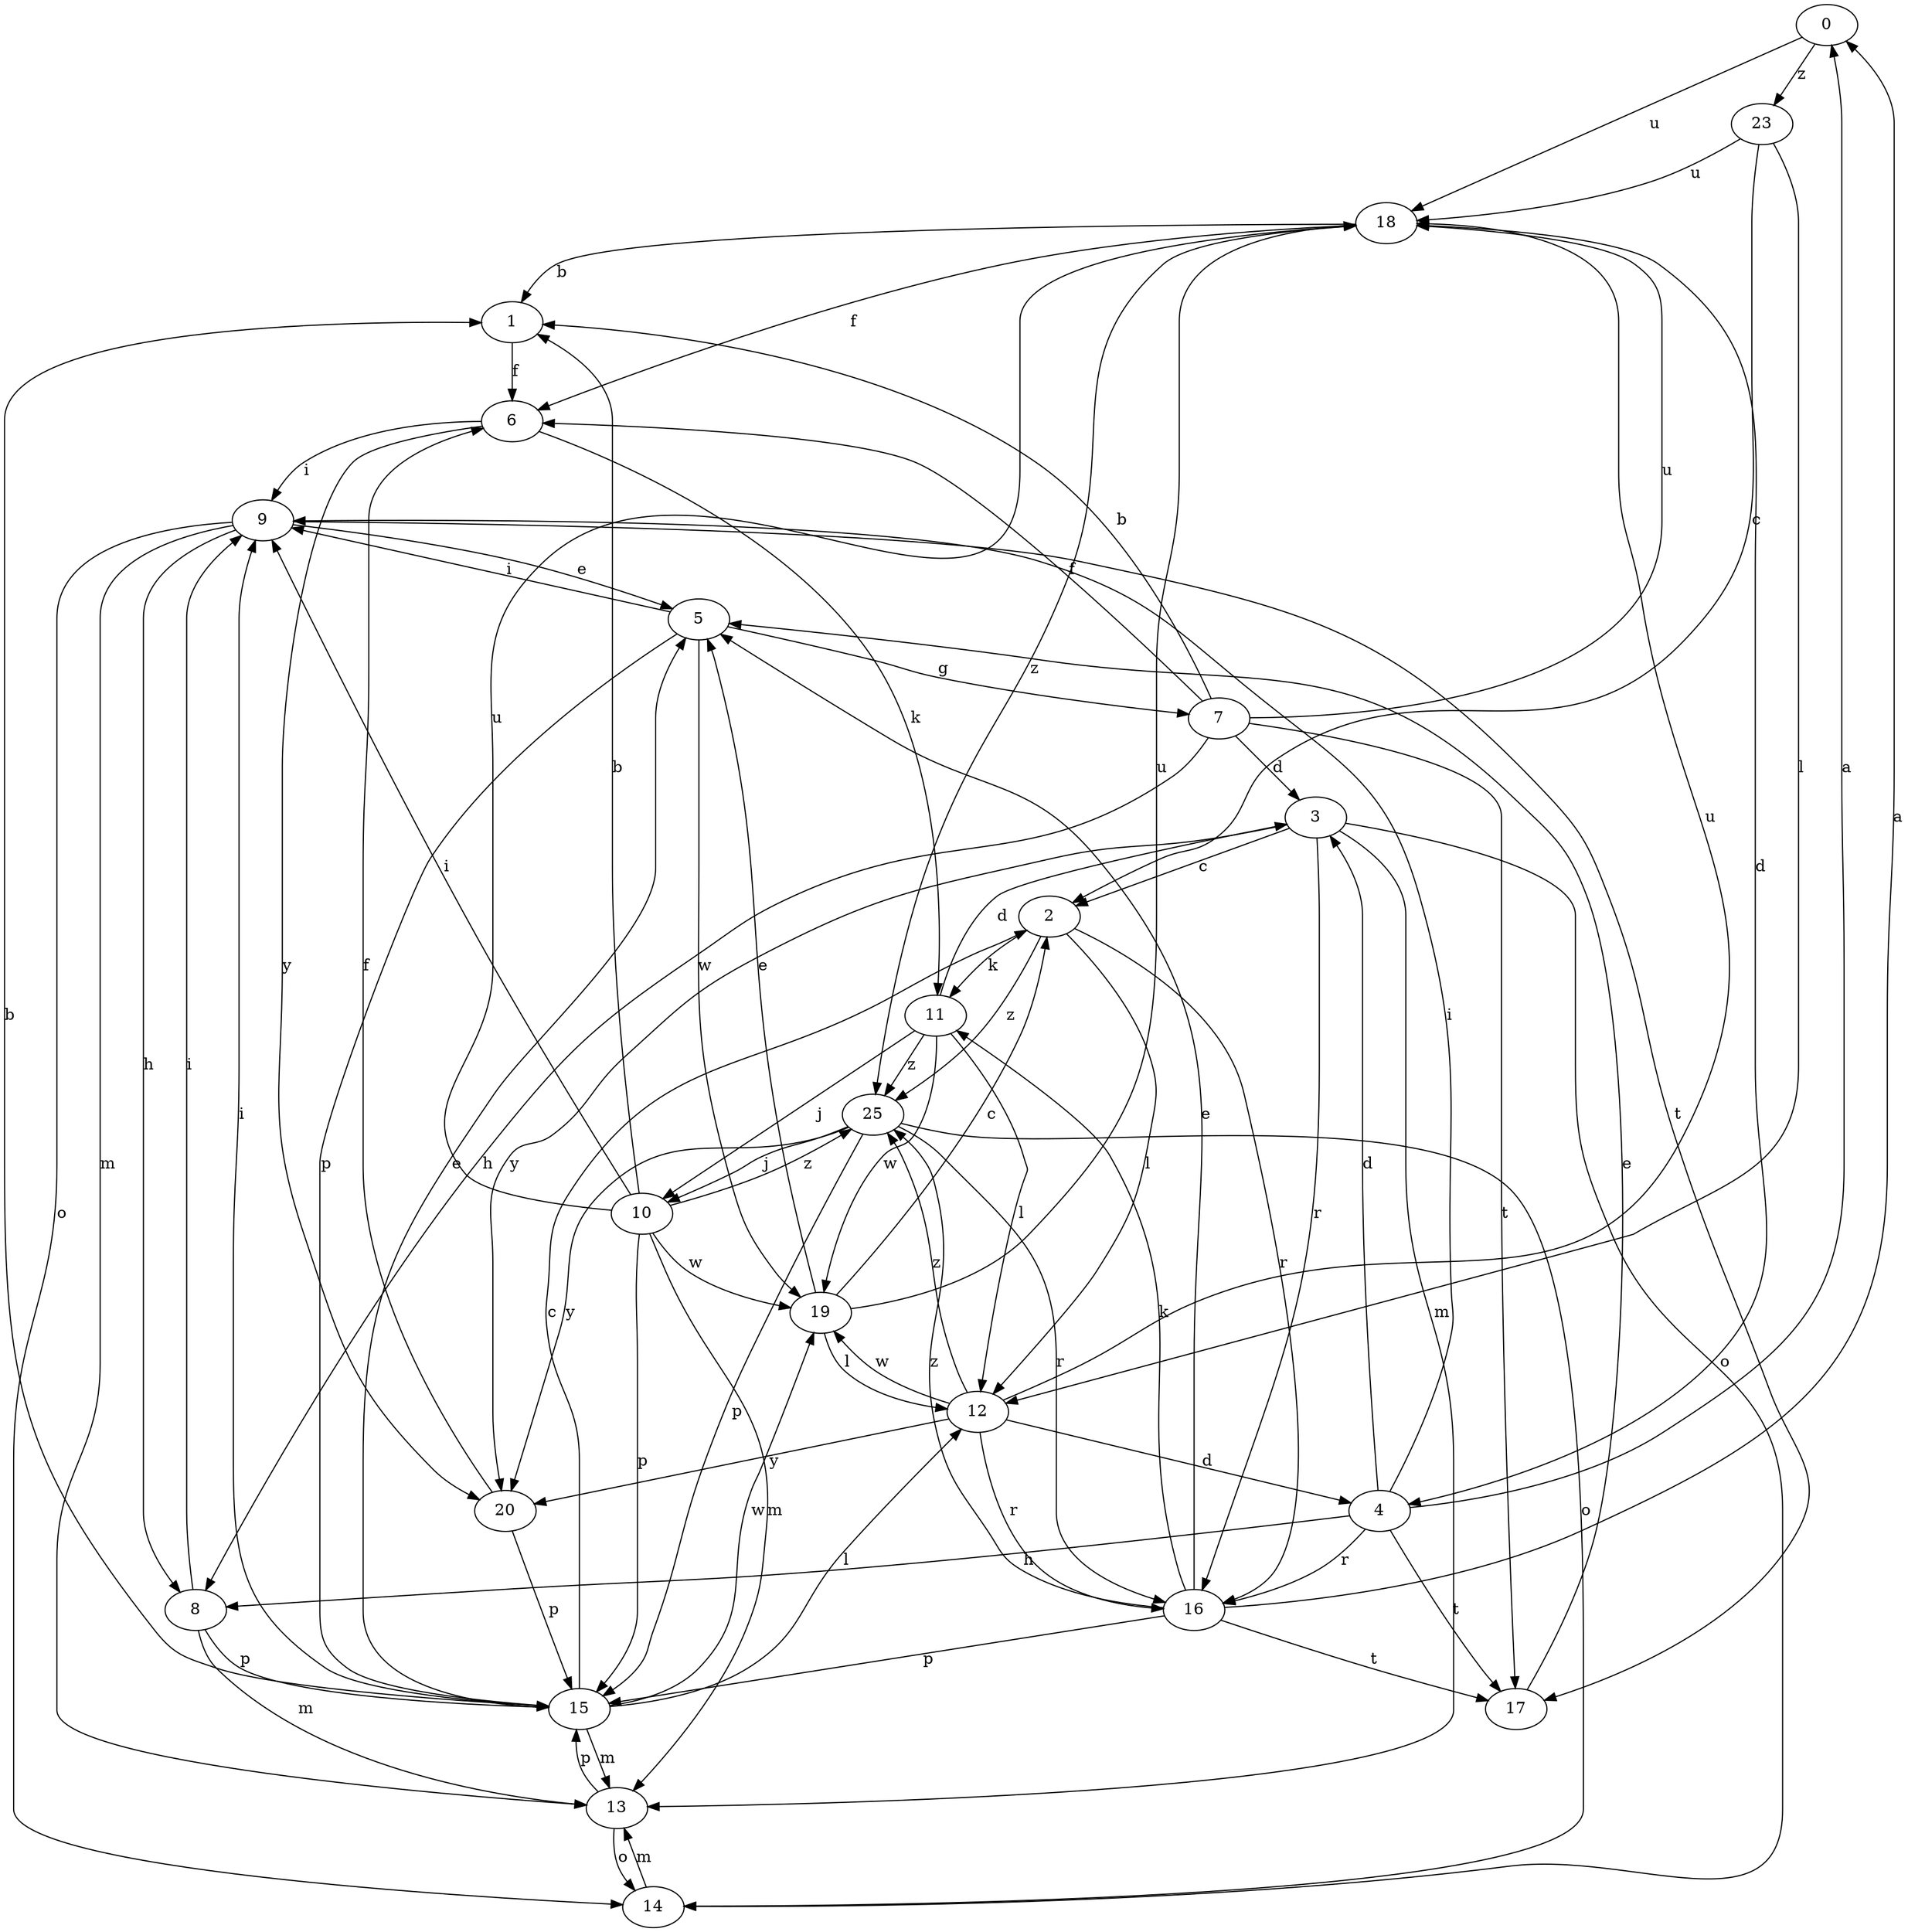 strict digraph  {
0;
1;
2;
3;
4;
5;
6;
7;
8;
9;
10;
11;
12;
13;
14;
15;
16;
17;
18;
19;
20;
23;
25;
0 -> 18  [label=u];
0 -> 23  [label=z];
1 -> 6  [label=f];
2 -> 11  [label=k];
2 -> 12  [label=l];
2 -> 16  [label=r];
2 -> 25  [label=z];
3 -> 2  [label=c];
3 -> 13  [label=m];
3 -> 14  [label=o];
3 -> 16  [label=r];
3 -> 20  [label=y];
4 -> 0  [label=a];
4 -> 3  [label=d];
4 -> 8  [label=h];
4 -> 9  [label=i];
4 -> 16  [label=r];
4 -> 17  [label=t];
5 -> 7  [label=g];
5 -> 9  [label=i];
5 -> 15  [label=p];
5 -> 19  [label=w];
6 -> 9  [label=i];
6 -> 11  [label=k];
6 -> 20  [label=y];
7 -> 1  [label=b];
7 -> 3  [label=d];
7 -> 6  [label=f];
7 -> 8  [label=h];
7 -> 17  [label=t];
7 -> 18  [label=u];
8 -> 9  [label=i];
8 -> 13  [label=m];
8 -> 15  [label=p];
9 -> 5  [label=e];
9 -> 8  [label=h];
9 -> 13  [label=m];
9 -> 14  [label=o];
9 -> 17  [label=t];
10 -> 1  [label=b];
10 -> 9  [label=i];
10 -> 13  [label=m];
10 -> 15  [label=p];
10 -> 18  [label=u];
10 -> 19  [label=w];
10 -> 25  [label=z];
11 -> 3  [label=d];
11 -> 10  [label=j];
11 -> 12  [label=l];
11 -> 19  [label=w];
11 -> 25  [label=z];
12 -> 4  [label=d];
12 -> 16  [label=r];
12 -> 18  [label=u];
12 -> 19  [label=w];
12 -> 20  [label=y];
12 -> 25  [label=z];
13 -> 14  [label=o];
13 -> 15  [label=p];
14 -> 13  [label=m];
15 -> 1  [label=b];
15 -> 2  [label=c];
15 -> 5  [label=e];
15 -> 9  [label=i];
15 -> 12  [label=l];
15 -> 13  [label=m];
15 -> 19  [label=w];
16 -> 0  [label=a];
16 -> 5  [label=e];
16 -> 11  [label=k];
16 -> 15  [label=p];
16 -> 17  [label=t];
16 -> 25  [label=z];
17 -> 5  [label=e];
18 -> 1  [label=b];
18 -> 4  [label=d];
18 -> 6  [label=f];
18 -> 25  [label=z];
19 -> 2  [label=c];
19 -> 5  [label=e];
19 -> 12  [label=l];
19 -> 18  [label=u];
20 -> 6  [label=f];
20 -> 15  [label=p];
23 -> 2  [label=c];
23 -> 12  [label=l];
23 -> 18  [label=u];
25 -> 10  [label=j];
25 -> 14  [label=o];
25 -> 15  [label=p];
25 -> 16  [label=r];
25 -> 20  [label=y];
}
